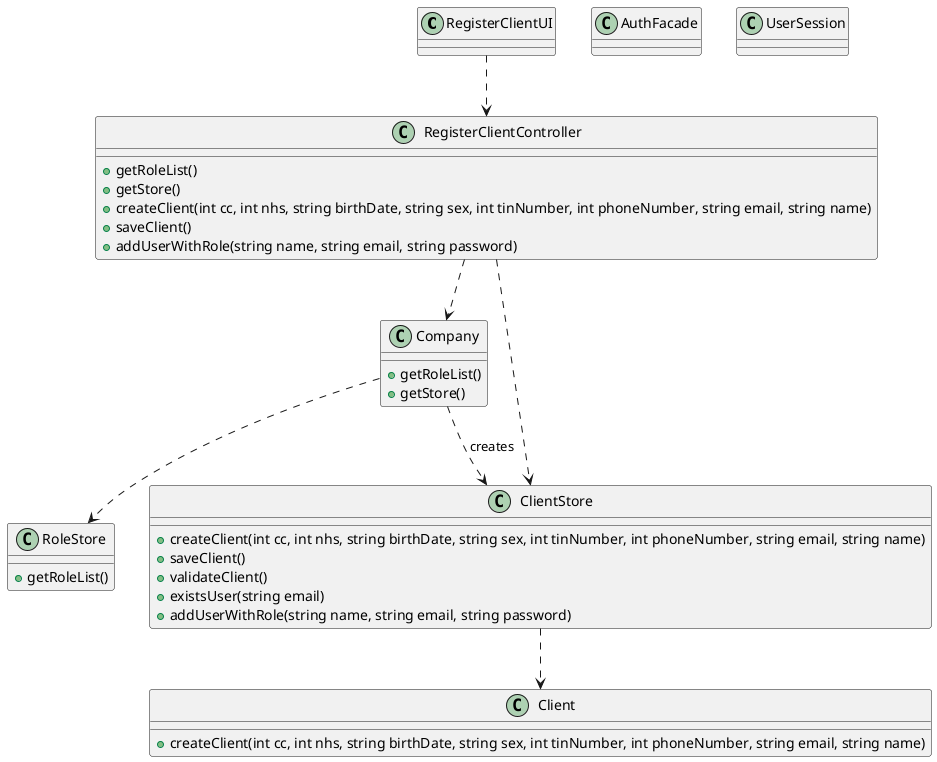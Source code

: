 @startuml

class RegisterClientUI{
}

class RegisterClientController{
    + getRoleList()
    + getStore()
    + createClient(int cc, int nhs, string birthDate, string sex, int tinNumber, int phoneNumber, string email, string name)
    + saveClient()
    + addUserWithRole(string name, string email, string password)
}

class AuthFacade{
}

class UserSession{
}

class Company{
    + getRoleList()
    + getStore()
}

class Client{
    + createClient(int cc, int nhs, string birthDate, string sex, int tinNumber, int phoneNumber, string email, string name)
}

class ClientStore{
    + createClient(int cc, int nhs, string birthDate, string sex, int tinNumber, int phoneNumber, string email, string name)
    + saveClient()
    + validateClient()
    + existsUser(string email)
    + addUserWithRole(string name, string email, string password)
}

class RoleStore{
    + getRoleList()
}

RegisterClientUI ..> RegisterClientController
RegisterClientController ..> Company
RegisterClientController ..> ClientStore
ClientStore ..> Client
Company ..> ClientStore: creates
Company ..> RoleStore

@enduml